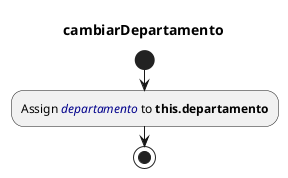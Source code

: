 @startuml
title cambiarDepartamento
start
:Assign <color:darkblue><i>departamento</i></color> to <b>this.departamento</b>;
stop
@enduml
